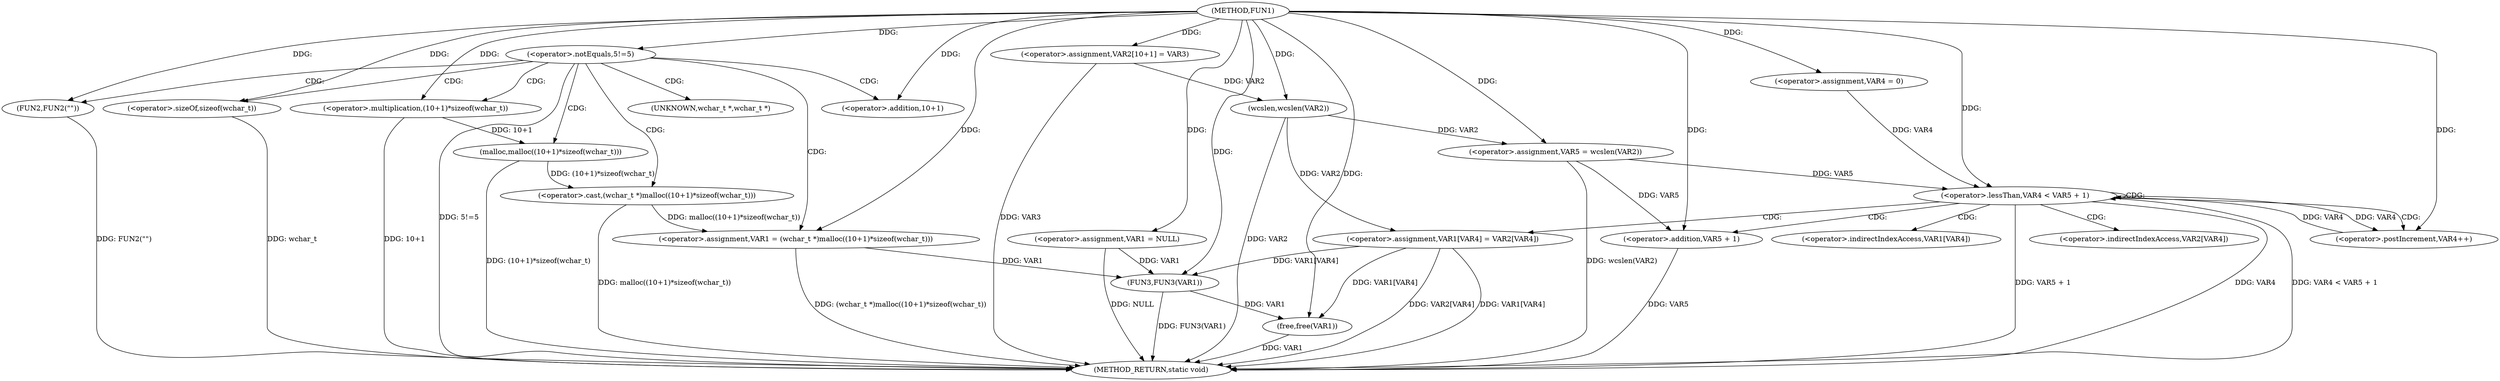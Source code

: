 digraph FUN1 {  
"1000100" [label = "(METHOD,FUN1)" ]
"1000160" [label = "(METHOD_RETURN,static void)" ]
"1000103" [label = "(<operator>.assignment,VAR1 = NULL)" ]
"1000107" [label = "(<operator>.notEquals,5!=5)" ]
"1000111" [label = "(FUN2,FUN2(\"\"))" ]
"1000115" [label = "(<operator>.assignment,VAR1 = (wchar_t *)malloc((10+1)*sizeof(wchar_t)))" ]
"1000117" [label = "(<operator>.cast,(wchar_t *)malloc((10+1)*sizeof(wchar_t)))" ]
"1000119" [label = "(malloc,malloc((10+1)*sizeof(wchar_t)))" ]
"1000120" [label = "(<operator>.multiplication,(10+1)*sizeof(wchar_t))" ]
"1000121" [label = "(<operator>.addition,10+1)" ]
"1000124" [label = "(<operator>.sizeOf,sizeof(wchar_t))" ]
"1000128" [label = "(<operator>.assignment,VAR2[10+1] = VAR3)" ]
"1000133" [label = "(<operator>.assignment,VAR5 = wcslen(VAR2))" ]
"1000135" [label = "(wcslen,wcslen(VAR2))" ]
"1000138" [label = "(<operator>.assignment,VAR4 = 0)" ]
"1000141" [label = "(<operator>.lessThan,VAR4 < VAR5 + 1)" ]
"1000143" [label = "(<operator>.addition,VAR5 + 1)" ]
"1000146" [label = "(<operator>.postIncrement,VAR4++)" ]
"1000149" [label = "(<operator>.assignment,VAR1[VAR4] = VAR2[VAR4])" ]
"1000156" [label = "(FUN3,FUN3(VAR1))" ]
"1000158" [label = "(free,free(VAR1))" ]
"1000118" [label = "(UNKNOWN,wchar_t *,wchar_t *)" ]
"1000150" [label = "(<operator>.indirectIndexAccess,VAR1[VAR4])" ]
"1000153" [label = "(<operator>.indirectIndexAccess,VAR2[VAR4])" ]
  "1000128" -> "1000160"  [ label = "DDG: VAR3"] 
  "1000141" -> "1000160"  [ label = "DDG: VAR4"] 
  "1000124" -> "1000160"  [ label = "DDG: wchar_t"] 
  "1000107" -> "1000160"  [ label = "DDG: 5!=5"] 
  "1000103" -> "1000160"  [ label = "DDG: NULL"] 
  "1000141" -> "1000160"  [ label = "DDG: VAR4 < VAR5 + 1"] 
  "1000149" -> "1000160"  [ label = "DDG: VAR2[VAR4]"] 
  "1000149" -> "1000160"  [ label = "DDG: VAR1[VAR4]"] 
  "1000117" -> "1000160"  [ label = "DDG: malloc((10+1)*sizeof(wchar_t))"] 
  "1000111" -> "1000160"  [ label = "DDG: FUN2(\"\")"] 
  "1000158" -> "1000160"  [ label = "DDG: VAR1"] 
  "1000115" -> "1000160"  [ label = "DDG: (wchar_t *)malloc((10+1)*sizeof(wchar_t))"] 
  "1000143" -> "1000160"  [ label = "DDG: VAR5"] 
  "1000120" -> "1000160"  [ label = "DDG: 10+1"] 
  "1000133" -> "1000160"  [ label = "DDG: wcslen(VAR2)"] 
  "1000119" -> "1000160"  [ label = "DDG: (10+1)*sizeof(wchar_t)"] 
  "1000141" -> "1000160"  [ label = "DDG: VAR5 + 1"] 
  "1000135" -> "1000160"  [ label = "DDG: VAR2"] 
  "1000156" -> "1000160"  [ label = "DDG: FUN3(VAR1)"] 
  "1000100" -> "1000103"  [ label = "DDG: "] 
  "1000100" -> "1000107"  [ label = "DDG: "] 
  "1000100" -> "1000111"  [ label = "DDG: "] 
  "1000117" -> "1000115"  [ label = "DDG: malloc((10+1)*sizeof(wchar_t))"] 
  "1000100" -> "1000115"  [ label = "DDG: "] 
  "1000119" -> "1000117"  [ label = "DDG: (10+1)*sizeof(wchar_t)"] 
  "1000120" -> "1000119"  [ label = "DDG: 10+1"] 
  "1000100" -> "1000120"  [ label = "DDG: "] 
  "1000100" -> "1000121"  [ label = "DDG: "] 
  "1000100" -> "1000124"  [ label = "DDG: "] 
  "1000100" -> "1000128"  [ label = "DDG: "] 
  "1000135" -> "1000133"  [ label = "DDG: VAR2"] 
  "1000100" -> "1000133"  [ label = "DDG: "] 
  "1000128" -> "1000135"  [ label = "DDG: VAR2"] 
  "1000100" -> "1000135"  [ label = "DDG: "] 
  "1000100" -> "1000138"  [ label = "DDG: "] 
  "1000138" -> "1000141"  [ label = "DDG: VAR4"] 
  "1000146" -> "1000141"  [ label = "DDG: VAR4"] 
  "1000100" -> "1000141"  [ label = "DDG: "] 
  "1000133" -> "1000141"  [ label = "DDG: VAR5"] 
  "1000133" -> "1000143"  [ label = "DDG: VAR5"] 
  "1000100" -> "1000143"  [ label = "DDG: "] 
  "1000141" -> "1000146"  [ label = "DDG: VAR4"] 
  "1000100" -> "1000146"  [ label = "DDG: "] 
  "1000135" -> "1000149"  [ label = "DDG: VAR2"] 
  "1000103" -> "1000156"  [ label = "DDG: VAR1"] 
  "1000149" -> "1000156"  [ label = "DDG: VAR1[VAR4]"] 
  "1000115" -> "1000156"  [ label = "DDG: VAR1"] 
  "1000100" -> "1000156"  [ label = "DDG: "] 
  "1000156" -> "1000158"  [ label = "DDG: VAR1"] 
  "1000149" -> "1000158"  [ label = "DDG: VAR1[VAR4]"] 
  "1000100" -> "1000158"  [ label = "DDG: "] 
  "1000107" -> "1000121"  [ label = "CDG: "] 
  "1000107" -> "1000120"  [ label = "CDG: "] 
  "1000107" -> "1000117"  [ label = "CDG: "] 
  "1000107" -> "1000111"  [ label = "CDG: "] 
  "1000107" -> "1000124"  [ label = "CDG: "] 
  "1000107" -> "1000119"  [ label = "CDG: "] 
  "1000107" -> "1000115"  [ label = "CDG: "] 
  "1000107" -> "1000118"  [ label = "CDG: "] 
  "1000141" -> "1000153"  [ label = "CDG: "] 
  "1000141" -> "1000143"  [ label = "CDG: "] 
  "1000141" -> "1000141"  [ label = "CDG: "] 
  "1000141" -> "1000150"  [ label = "CDG: "] 
  "1000141" -> "1000146"  [ label = "CDG: "] 
  "1000141" -> "1000149"  [ label = "CDG: "] 
}
